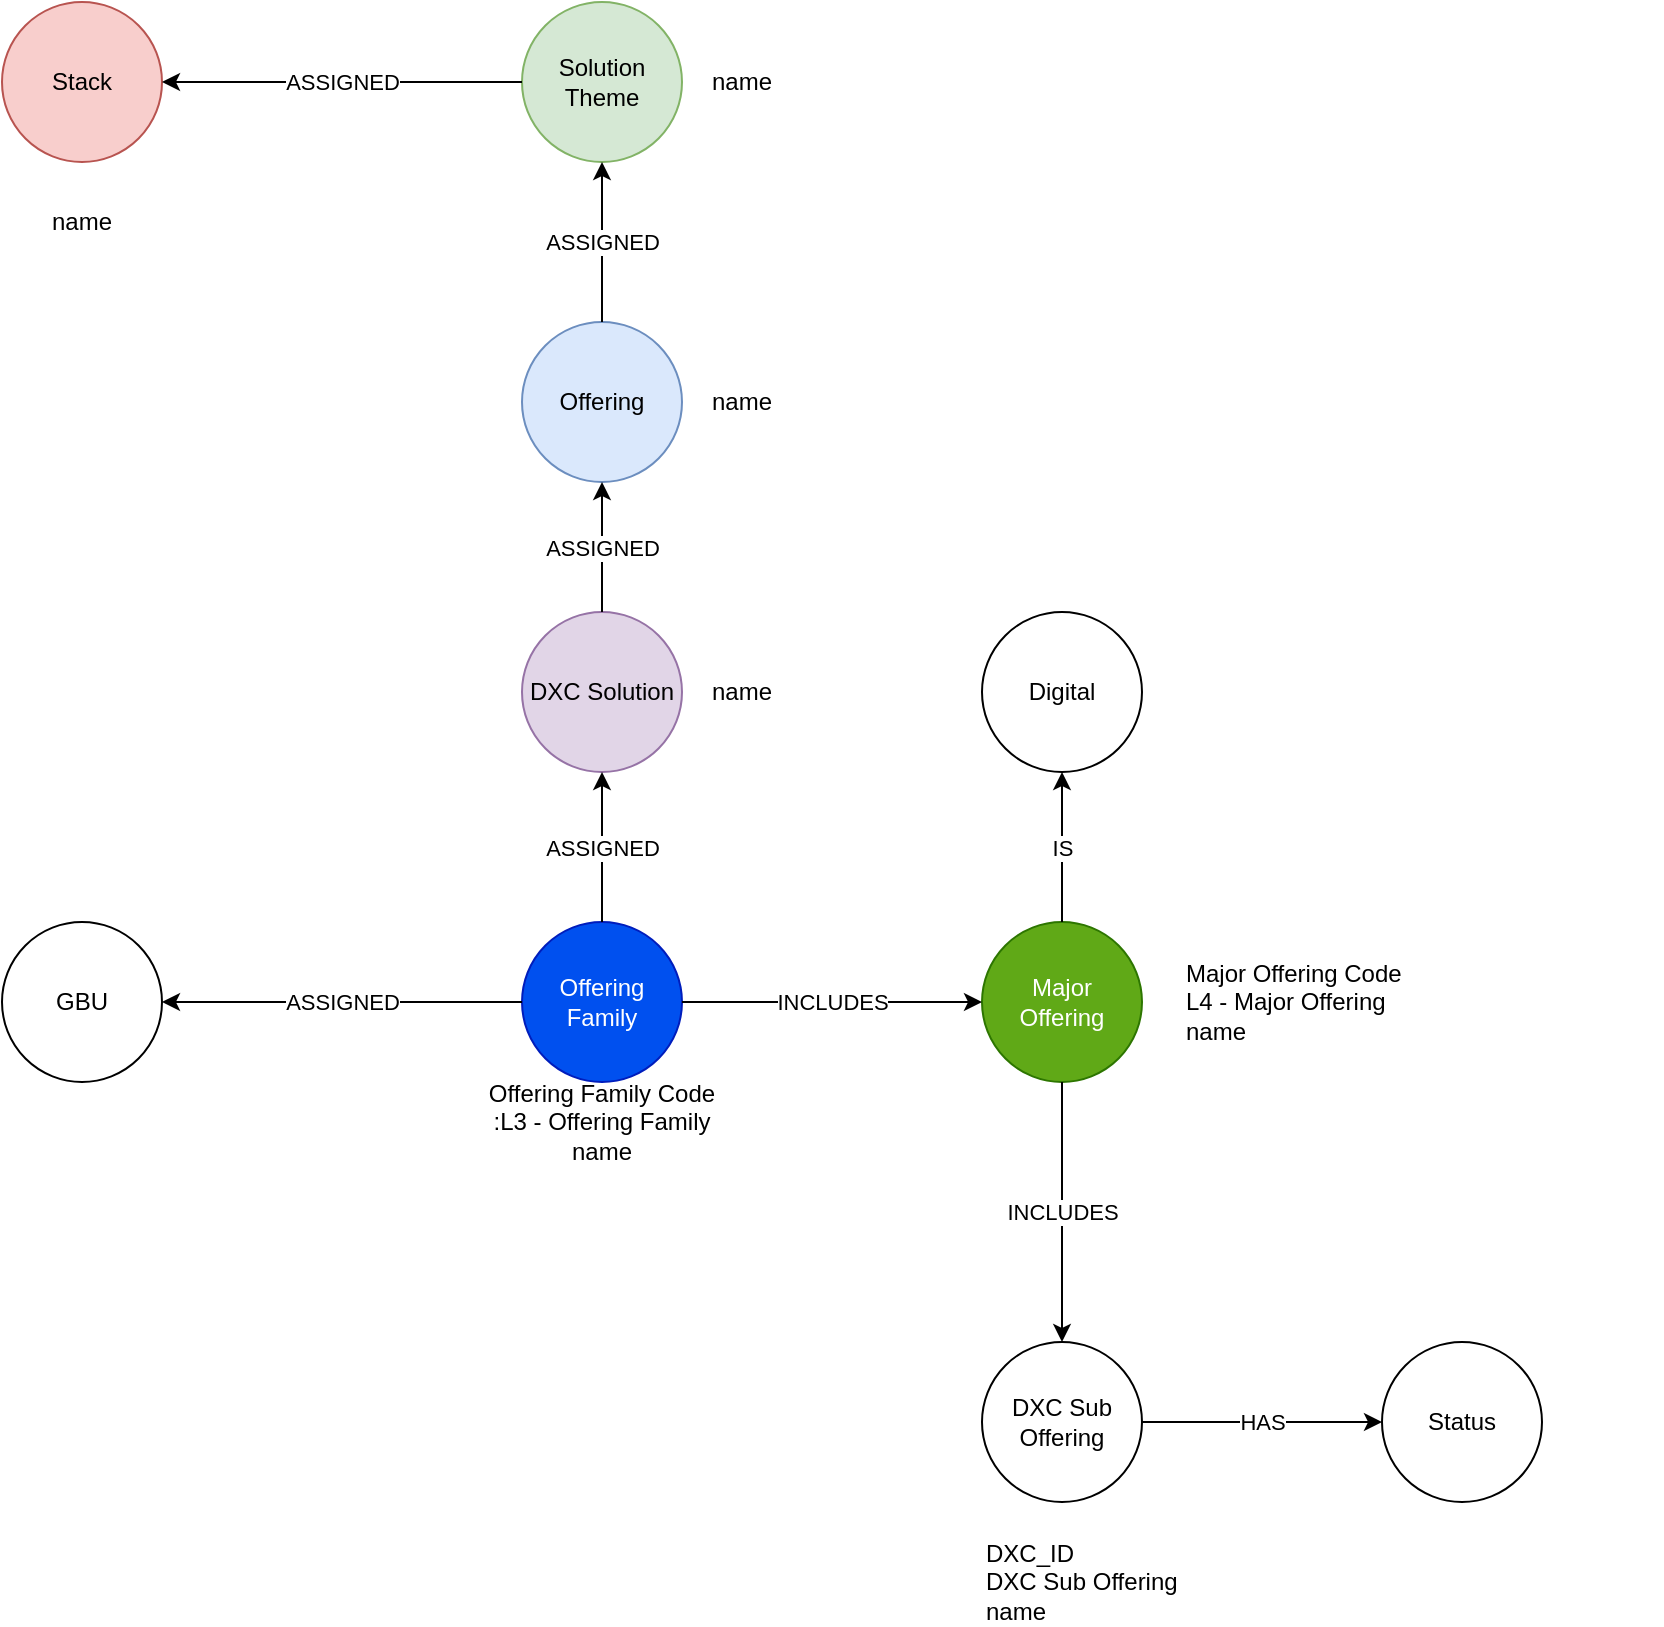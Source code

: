 <mxfile version="13.6.2" type="device" pages="2"><diagram id="kemfFdTgS19W9wjKzpK1" name="Page-1"><mxGraphModel dx="1673" dy="1108" grid="1" gridSize="10" guides="1" tooltips="1" connect="1" arrows="1" fold="1" page="1" pageScale="1" pageWidth="827" pageHeight="1169" math="0" shadow="0"><root><mxCell id="0"/><mxCell id="1" parent="0"/><mxCell id="pNwgbYNRIo93CVhiPHc2-1" value="Stack" style="ellipse;whiteSpace=wrap;html=1;aspect=fixed;fillColor=#f8cecc;strokeColor=#b85450;" vertex="1" parent="1"><mxGeometry x="170" y="280" width="80" height="80" as="geometry"/></mxCell><mxCell id="pNwgbYNRIo93CVhiPHc2-2" value="Solution Theme" style="ellipse;whiteSpace=wrap;html=1;aspect=fixed;fillColor=#d5e8d4;strokeColor=#82b366;" vertex="1" parent="1"><mxGeometry x="430" y="280" width="80" height="80" as="geometry"/></mxCell><mxCell id="pNwgbYNRIo93CVhiPHc2-3" value="Offering" style="ellipse;whiteSpace=wrap;html=1;aspect=fixed;fillColor=#dae8fc;strokeColor=#6c8ebf;" vertex="1" parent="1"><mxGeometry x="430" y="440" width="80" height="80" as="geometry"/></mxCell><mxCell id="pNwgbYNRIo93CVhiPHc2-4" value="DXC Solution" style="ellipse;whiteSpace=wrap;html=1;aspect=fixed;fillColor=#e1d5e7;strokeColor=#9673a6;" vertex="1" parent="1"><mxGeometry x="430" y="585" width="80" height="80" as="geometry"/></mxCell><mxCell id="pNwgbYNRIo93CVhiPHc2-5" value="Offering&lt;br&gt;Family" style="ellipse;whiteSpace=wrap;html=1;aspect=fixed;fillColor=#0050ef;strokeColor=#001DBC;fontColor=#ffffff;" vertex="1" parent="1"><mxGeometry x="430" y="740" width="80" height="80" as="geometry"/></mxCell><mxCell id="pNwgbYNRIo93CVhiPHc2-6" value="Major&lt;br&gt;Offering" style="ellipse;whiteSpace=wrap;html=1;aspect=fixed;fillColor=#60a917;strokeColor=#2D7600;fontColor=#ffffff;" vertex="1" parent="1"><mxGeometry x="660" y="740" width="80" height="80" as="geometry"/></mxCell><mxCell id="pNwgbYNRIo93CVhiPHc2-7" value="name" style="text;html=1;strokeColor=none;fillColor=none;align=center;verticalAlign=middle;whiteSpace=wrap;rounded=0;" vertex="1" parent="1"><mxGeometry x="190" y="380" width="40" height="20" as="geometry"/></mxCell><mxCell id="pNwgbYNRIo93CVhiPHc2-8" value="name" style="text;html=1;strokeColor=none;fillColor=none;align=center;verticalAlign=middle;whiteSpace=wrap;rounded=0;" vertex="1" parent="1"><mxGeometry x="520" y="310" width="40" height="20" as="geometry"/></mxCell><mxCell id="pNwgbYNRIo93CVhiPHc2-9" value="name" style="text;html=1;strokeColor=none;fillColor=none;align=center;verticalAlign=middle;whiteSpace=wrap;rounded=0;" vertex="1" parent="1"><mxGeometry x="520" y="470" width="40" height="20" as="geometry"/></mxCell><mxCell id="pNwgbYNRIo93CVhiPHc2-10" value="name" style="text;html=1;strokeColor=none;fillColor=none;align=center;verticalAlign=middle;whiteSpace=wrap;rounded=0;" vertex="1" parent="1"><mxGeometry x="520" y="615" width="40" height="20" as="geometry"/></mxCell><mxCell id="pNwgbYNRIo93CVhiPHc2-11" value="Offering Family Code&lt;br&gt;:L3 - Offering Family&lt;br&gt;name" style="text;html=1;strokeColor=none;fillColor=none;align=center;verticalAlign=middle;whiteSpace=wrap;rounded=0;" vertex="1" parent="1"><mxGeometry x="400" y="830" width="140" height="20" as="geometry"/></mxCell><mxCell id="pNwgbYNRIo93CVhiPHc2-12" value="Major Offering Code&lt;br&gt;L4 - Major Offering&lt;br&gt;name" style="text;html=1;strokeColor=none;fillColor=none;align=left;verticalAlign=middle;whiteSpace=wrap;rounded=0;" vertex="1" parent="1"><mxGeometry x="760" y="770" width="240" height="20" as="geometry"/></mxCell><mxCell id="pNwgbYNRIo93CVhiPHc2-13" value="Digital" style="ellipse;whiteSpace=wrap;html=1;aspect=fixed;" vertex="1" parent="1"><mxGeometry x="660" y="585" width="80" height="80" as="geometry"/></mxCell><mxCell id="pNwgbYNRIo93CVhiPHc2-14" value="DXC Sub Offering" style="ellipse;whiteSpace=wrap;html=1;aspect=fixed;" vertex="1" parent="1"><mxGeometry x="660" y="950" width="80" height="80" as="geometry"/></mxCell><mxCell id="pNwgbYNRIo93CVhiPHc2-16" value="ASSIGNED" style="endArrow=classic;html=1;" edge="1" parent="1" source="pNwgbYNRIo93CVhiPHc2-2" target="pNwgbYNRIo93CVhiPHc2-1"><mxGeometry width="50" height="50" relative="1" as="geometry"><mxPoint x="290" y="500" as="sourcePoint"/><mxPoint x="350" y="440" as="targetPoint"/></mxGeometry></mxCell><mxCell id="pNwgbYNRIo93CVhiPHc2-18" value="ASSIGNED" style="endArrow=classic;html=1;" edge="1" parent="1" source="pNwgbYNRIo93CVhiPHc2-3" target="pNwgbYNRIo93CVhiPHc2-2"><mxGeometry width="50" height="50" relative="1" as="geometry"><mxPoint x="270" y="480" as="sourcePoint"/><mxPoint x="440" y="330" as="targetPoint"/></mxGeometry></mxCell><mxCell id="pNwgbYNRIo93CVhiPHc2-19" value="ASSIGNED" style="endArrow=classic;html=1;" edge="1" parent="1" source="pNwgbYNRIo93CVhiPHc2-4" target="pNwgbYNRIo93CVhiPHc2-3"><mxGeometry width="50" height="50" relative="1" as="geometry"><mxPoint x="300" y="590" as="sourcePoint"/><mxPoint x="480" y="370" as="targetPoint"/></mxGeometry></mxCell><mxCell id="pNwgbYNRIo93CVhiPHc2-20" value="ASSIGNED" style="endArrow=classic;html=1;" edge="1" parent="1" source="pNwgbYNRIo93CVhiPHc2-5" target="pNwgbYNRIo93CVhiPHc2-4"><mxGeometry width="50" height="50" relative="1" as="geometry"><mxPoint x="480" y="595" as="sourcePoint"/><mxPoint x="480" y="530" as="targetPoint"/></mxGeometry></mxCell><mxCell id="pNwgbYNRIo93CVhiPHc2-21" value="INCLUDES" style="endArrow=classic;html=1;" edge="1" parent="1" source="pNwgbYNRIo93CVhiPHc2-5" target="pNwgbYNRIo93CVhiPHc2-6"><mxGeometry width="50" height="50" relative="1" as="geometry"><mxPoint x="480" y="750" as="sourcePoint"/><mxPoint x="480" y="675" as="targetPoint"/></mxGeometry></mxCell><mxCell id="pNwgbYNRIo93CVhiPHc2-22" value="IS" style="endArrow=classic;html=1;" edge="1" parent="1" source="pNwgbYNRIo93CVhiPHc2-6" target="pNwgbYNRIo93CVhiPHc2-13"><mxGeometry width="50" height="50" relative="1" as="geometry"><mxPoint x="520" y="790" as="sourcePoint"/><mxPoint x="670" y="790" as="targetPoint"/></mxGeometry></mxCell><mxCell id="pNwgbYNRIo93CVhiPHc2-25" value="DXC_ID&lt;br&gt;DXC Sub Offering&lt;br&gt;name" style="text;html=1;strokeColor=none;fillColor=none;align=left;verticalAlign=middle;whiteSpace=wrap;rounded=0;" vertex="1" parent="1"><mxGeometry x="660" y="1060" width="200" height="20" as="geometry"/></mxCell><mxCell id="pNwgbYNRIo93CVhiPHc2-26" value="INCLUDES" style="endArrow=classic;html=1;" edge="1" parent="1" source="pNwgbYNRIo93CVhiPHc2-6" target="pNwgbYNRIo93CVhiPHc2-14"><mxGeometry width="50" height="50" relative="1" as="geometry"><mxPoint x="520" y="790" as="sourcePoint"/><mxPoint x="670" y="790" as="targetPoint"/></mxGeometry></mxCell><mxCell id="pNwgbYNRIo93CVhiPHc2-27" value="Status" style="ellipse;whiteSpace=wrap;html=1;aspect=fixed;" vertex="1" parent="1"><mxGeometry x="860" y="950" width="80" height="80" as="geometry"/></mxCell><mxCell id="pNwgbYNRIo93CVhiPHc2-28" value="HAS" style="endArrow=classic;html=1;" edge="1" parent="1" source="pNwgbYNRIo93CVhiPHc2-14" target="pNwgbYNRIo93CVhiPHc2-27"><mxGeometry width="50" height="50" relative="1" as="geometry"><mxPoint x="736.35" y="820.094" as="sourcePoint"/><mxPoint x="893.66" y="999.897" as="targetPoint"/></mxGeometry></mxCell><mxCell id="pNwgbYNRIo93CVhiPHc2-29" value="GBU" style="ellipse;whiteSpace=wrap;html=1;aspect=fixed;" vertex="1" parent="1"><mxGeometry x="170" y="740" width="80" height="80" as="geometry"/></mxCell><mxCell id="pNwgbYNRIo93CVhiPHc2-30" value="ASSIGNED" style="endArrow=classic;html=1;" edge="1" parent="1" source="pNwgbYNRIo93CVhiPHc2-5" target="pNwgbYNRIo93CVhiPHc2-29"><mxGeometry width="50" height="50" relative="1" as="geometry"><mxPoint x="480" y="750" as="sourcePoint"/><mxPoint x="480" y="675" as="targetPoint"/></mxGeometry></mxCell></root></mxGraphModel></diagram><diagram id="sBuV0d8c_30DrkZPPoV8" name="Page-2"><mxGraphModel dx="1422" dy="942" grid="1" gridSize="10" guides="1" tooltips="1" connect="1" arrows="1" fold="1" page="1" pageScale="1" pageWidth="827" pageHeight="1169" math="0" shadow="0"><root><mxCell id="Pls4Exl442DnrwlIsvIe-0"/><mxCell id="Pls4Exl442DnrwlIsvIe-1" parent="Pls4Exl442DnrwlIsvIe-0"/><mxCell id="Pls4Exl442DnrwlIsvIe-2" value="DXC Graph" style="ellipse;whiteSpace=wrap;html=1;aspect=fixed;align=center;fillColor=#f5f5f5;strokeColor=#666666;fontColor=#333333;" vertex="1" parent="Pls4Exl442DnrwlIsvIe-1"><mxGeometry x="334" y="180" width="80" height="80" as="geometry"/></mxCell><mxCell id="Pls4Exl442DnrwlIsvIe-3" value="GET" style="endArrow=classic;html=1;" edge="1" parent="Pls4Exl442DnrwlIsvIe-1"><mxGeometry width="50" height="50" relative="1" as="geometry"><mxPoint x="210" y="220" as="sourcePoint"/><mxPoint x="340" y="220" as="targetPoint"/></mxGeometry></mxCell><mxCell id="Pls4Exl442DnrwlIsvIe-4" value="DXC Graph" style="ellipse;whiteSpace=wrap;html=1;aspect=fixed;align=center;fillColor=#f5f5f5;strokeColor=#666666;fontColor=#333333;" vertex="1" parent="Pls4Exl442DnrwlIsvIe-1"><mxGeometry x="334" y="370" width="80" height="80" as="geometry"/></mxCell><mxCell id="Pls4Exl442DnrwlIsvIe-5" value="GET" style="endArrow=classic;html=1;" edge="1" parent="Pls4Exl442DnrwlIsvIe-1"><mxGeometry width="50" height="50" relative="1" as="geometry"><mxPoint x="414" y="409.5" as="sourcePoint"/><mxPoint x="544" y="409.5" as="targetPoint"/></mxGeometry></mxCell><mxCell id="Pls4Exl442DnrwlIsvIe-6" value="DXC Graph" style="ellipse;whiteSpace=wrap;html=1;aspect=fixed;align=center;fillColor=#f5f5f5;strokeColor=#666666;fontColor=#333333;" vertex="1" parent="Pls4Exl442DnrwlIsvIe-1"><mxGeometry x="334" y="545" width="80" height="80" as="geometry"/></mxCell><mxCell id="Pls4Exl442DnrwlIsvIe-7" value="PUT" style="endArrow=classic;html=1;" edge="1" parent="Pls4Exl442DnrwlIsvIe-1"><mxGeometry width="50" height="50" relative="1" as="geometry"><mxPoint x="210" y="585" as="sourcePoint"/><mxPoint x="340" y="585" as="targetPoint"/><Array as="points"><mxPoint x="280" y="585"/></Array></mxGeometry></mxCell><mxCell id="Pls4Exl442DnrwlIsvIe-9" value="PUSH" style="endArrow=classic;html=1;entryX=0;entryY=0.5;entryDx=0;entryDy=0;" edge="1" parent="Pls4Exl442DnrwlIsvIe-1" target="Pls4Exl442DnrwlIsvIe-4"><mxGeometry width="50" height="50" relative="1" as="geometry"><mxPoint x="220" y="410" as="sourcePoint"/><mxPoint x="350" y="420" as="targetPoint"/></mxGeometry></mxCell><mxCell id="Pls4Exl442DnrwlIsvIe-10" value="Base Model - Retrieve core taxonomy information&lt;br&gt;&lt;br&gt;E.g.&amp;nbsp; &amp;nbsp;TAS 1.0 retrieving the industry taxonomy" style="text;html=1;strokeColor=none;fillColor=none;align=left;verticalAlign=middle;whiteSpace=wrap;rounded=0;fontStyle=1" vertex="1" parent="Pls4Exl442DnrwlIsvIe-1"><mxGeometry x="210" y="280" width="300" height="20" as="geometry"/></mxCell><mxCell id="Pls4Exl442DnrwlIsvIe-11" value="PUSH - Enrichment only - push content through the DXC Graph to leverage the held insights&lt;br&gt;NO NEW INFORMATION IS STORED WITHIN THE GRAPH" style="text;html=1;strokeColor=none;fillColor=none;align=left;verticalAlign=middle;whiteSpace=wrap;rounded=0;fontStyle=1" vertex="1" parent="Pls4Exl442DnrwlIsvIe-1"><mxGeometry x="210" y="470" width="550" height="20" as="geometry"/></mxCell><mxCell id="Pls4Exl442DnrwlIsvIe-12" value="PUT - Add content to the Graph&lt;br&gt;&lt;br&gt;This is a shift where the content is added\enriched and a signpost is left to the master source&lt;br&gt;&lt;br&gt;E.g. TAS 2.0" style="text;html=1;strokeColor=none;fillColor=none;align=left;verticalAlign=middle;whiteSpace=wrap;rounded=0;fontStyle=1" vertex="1" parent="Pls4Exl442DnrwlIsvIe-1"><mxGeometry x="210" y="660" width="550" height="20" as="geometry"/></mxCell></root></mxGraphModel></diagram></mxfile>